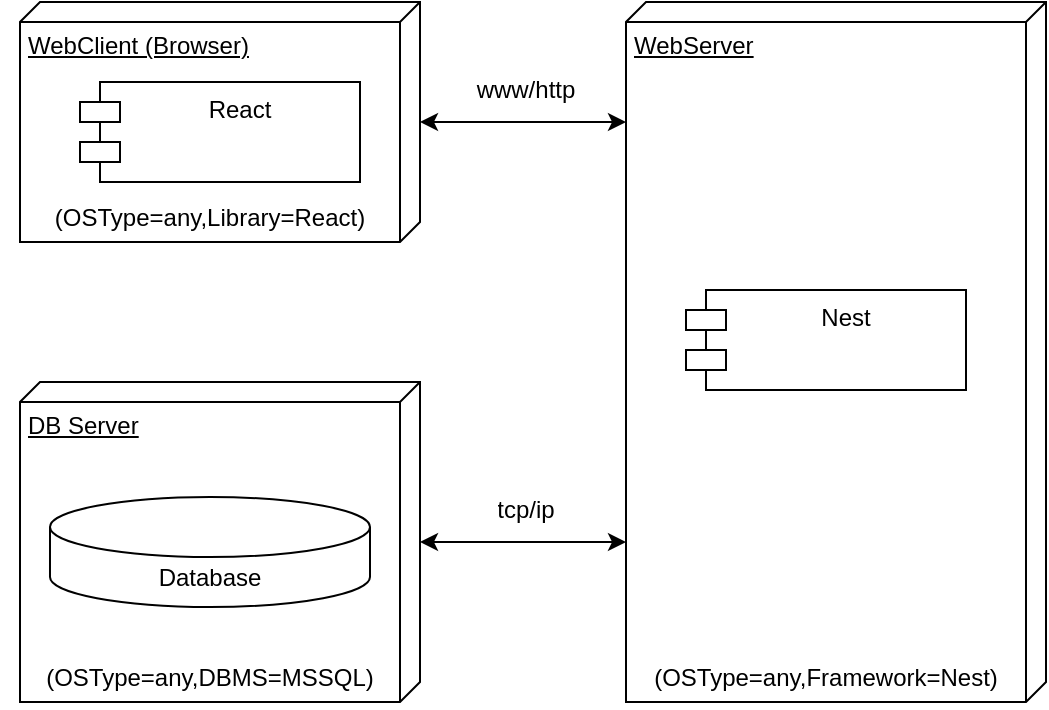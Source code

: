 <mxfile version="22.1.8" type="device">
  <diagram name="Страница — 1" id="zbx2GcKLtXs4oYEVn3EA">
    <mxGraphModel dx="736" dy="522" grid="0" gridSize="10" guides="1" tooltips="1" connect="1" arrows="1" fold="1" page="1" pageScale="1" pageWidth="827" pageHeight="1169" math="0" shadow="0">
      <root>
        <mxCell id="0" />
        <mxCell id="1" parent="0" />
        <mxCell id="3Rcljeo7bTvNAtQNGWG2-14" style="edgeStyle=orthogonalEdgeStyle;rounded=0;orthogonalLoop=1;jettySize=auto;html=1;startArrow=classic;startFill=1;" parent="1" source="3Rcljeo7bTvNAtQNGWG2-1" target="3Rcljeo7bTvNAtQNGWG2-5" edge="1">
          <mxGeometry relative="1" as="geometry">
            <Array as="points">
              <mxPoint x="332" y="140" />
              <mxPoint x="332" y="140" />
            </Array>
          </mxGeometry>
        </mxCell>
        <mxCell id="3Rcljeo7bTvNAtQNGWG2-1" value="WebClient (Browser)" style="verticalAlign=top;align=left;spacingTop=8;spacingLeft=2;spacingRight=12;shape=cube;size=10;direction=south;fontStyle=4;html=1;whiteSpace=wrap;" parent="1" vertex="1">
          <mxGeometry x="22" y="80" width="200" height="120" as="geometry" />
        </mxCell>
        <mxCell id="3Rcljeo7bTvNAtQNGWG2-2" value="React" style="shape=module;align=left;spacingLeft=20;align=center;verticalAlign=top;whiteSpace=wrap;html=1;" parent="1" vertex="1">
          <mxGeometry x="52" y="120" width="140" height="50" as="geometry" />
        </mxCell>
        <mxCell id="3Rcljeo7bTvNAtQNGWG2-4" value="(OSType=any,Library=React)" style="text;strokeColor=none;fillColor=none;align=center;verticalAlign=top;spacingLeft=4;spacingRight=4;overflow=hidden;rotatable=0;points=[[0,0.5],[1,0.5]];portConstraint=eastwest;whiteSpace=wrap;html=1;" parent="1" vertex="1">
          <mxGeometry x="22" y="174" width="190" height="26" as="geometry" />
        </mxCell>
        <mxCell id="3Rcljeo7bTvNAtQNGWG2-5" value="WebServer" style="verticalAlign=top;align=left;spacingTop=8;spacingLeft=2;spacingRight=12;shape=cube;size=10;direction=south;fontStyle=4;html=1;whiteSpace=wrap;" parent="1" vertex="1">
          <mxGeometry x="325" y="80" width="210" height="350" as="geometry" />
        </mxCell>
        <mxCell id="3Rcljeo7bTvNAtQNGWG2-7" value="(OSType=any,Framework=Nest)" style="text;strokeColor=none;fillColor=none;align=center;verticalAlign=top;spacingLeft=4;spacingRight=4;overflow=hidden;rotatable=0;points=[[0,0.5],[1,0.5]];portConstraint=eastwest;whiteSpace=wrap;html=1;" parent="1" vertex="1">
          <mxGeometry x="325" y="404" width="200" height="26" as="geometry" />
        </mxCell>
        <mxCell id="3Rcljeo7bTvNAtQNGWG2-9" value="DB Server&lt;span style=&quot;white-space: pre;&quot;&gt;&#x9;&lt;/span&gt;" style="verticalAlign=top;align=left;spacingTop=8;spacingLeft=2;spacingRight=12;shape=cube;size=10;direction=south;fontStyle=4;html=1;whiteSpace=wrap;" parent="1" vertex="1">
          <mxGeometry x="22" y="270" width="200" height="160" as="geometry" />
        </mxCell>
        <mxCell id="3Rcljeo7bTvNAtQNGWG2-11" value="(OSType=any,DBMS=MSSQL)" style="text;strokeColor=none;fillColor=none;align=center;verticalAlign=top;spacingLeft=4;spacingRight=4;overflow=hidden;rotatable=0;points=[[0,0.5],[1,0.5]];portConstraint=eastwest;whiteSpace=wrap;html=1;" parent="1" vertex="1">
          <mxGeometry x="12" y="404" width="210" height="26" as="geometry" />
        </mxCell>
        <mxCell id="3Rcljeo7bTvNAtQNGWG2-13" value="Database" style="shape=cylinder3;whiteSpace=wrap;html=1;boundedLbl=1;backgroundOutline=1;size=15;" parent="1" vertex="1">
          <mxGeometry x="37" y="327.5" width="160" height="55" as="geometry" />
        </mxCell>
        <mxCell id="3Rcljeo7bTvNAtQNGWG2-17" value="www/http" style="text;strokeColor=none;fillColor=none;align=center;verticalAlign=top;spacingLeft=4;spacingRight=4;overflow=hidden;rotatable=0;points=[[0,0.5],[1,0.5]];portConstraint=eastwest;whiteSpace=wrap;html=1;" parent="1" vertex="1">
          <mxGeometry x="205" y="110" width="140" height="26" as="geometry" />
        </mxCell>
        <mxCell id="3Rcljeo7bTvNAtQNGWG2-18" value="tcp/ip" style="text;strokeColor=none;fillColor=none;align=center;verticalAlign=top;spacingLeft=4;spacingRight=4;overflow=hidden;rotatable=0;points=[[0,0.5],[1,0.5]];portConstraint=eastwest;whiteSpace=wrap;html=1;" parent="1" vertex="1">
          <mxGeometry x="205" y="320" width="140" height="26" as="geometry" />
        </mxCell>
        <mxCell id="3Rcljeo7bTvNAtQNGWG2-22" value="" style="edgeStyle=orthogonalEdgeStyle;rounded=0;orthogonalLoop=1;jettySize=auto;html=1;startArrow=classic;startFill=1;" parent="1" source="3Rcljeo7bTvNAtQNGWG2-9" target="3Rcljeo7bTvNAtQNGWG2-5" edge="1">
          <mxGeometry relative="1" as="geometry">
            <mxPoint x="242" y="355" as="sourcePoint" />
            <mxPoint x="362" y="355" as="targetPoint" />
            <Array as="points">
              <mxPoint x="332" y="355" />
              <mxPoint x="332" y="355" />
            </Array>
          </mxGeometry>
        </mxCell>
        <mxCell id="2eNvBFCcLTC__rvVOUhq-3" value="Nest" style="shape=module;align=left;spacingLeft=20;align=center;verticalAlign=top;whiteSpace=wrap;html=1;" parent="1" vertex="1">
          <mxGeometry x="355" y="224" width="140" height="50" as="geometry" />
        </mxCell>
      </root>
    </mxGraphModel>
  </diagram>
</mxfile>
